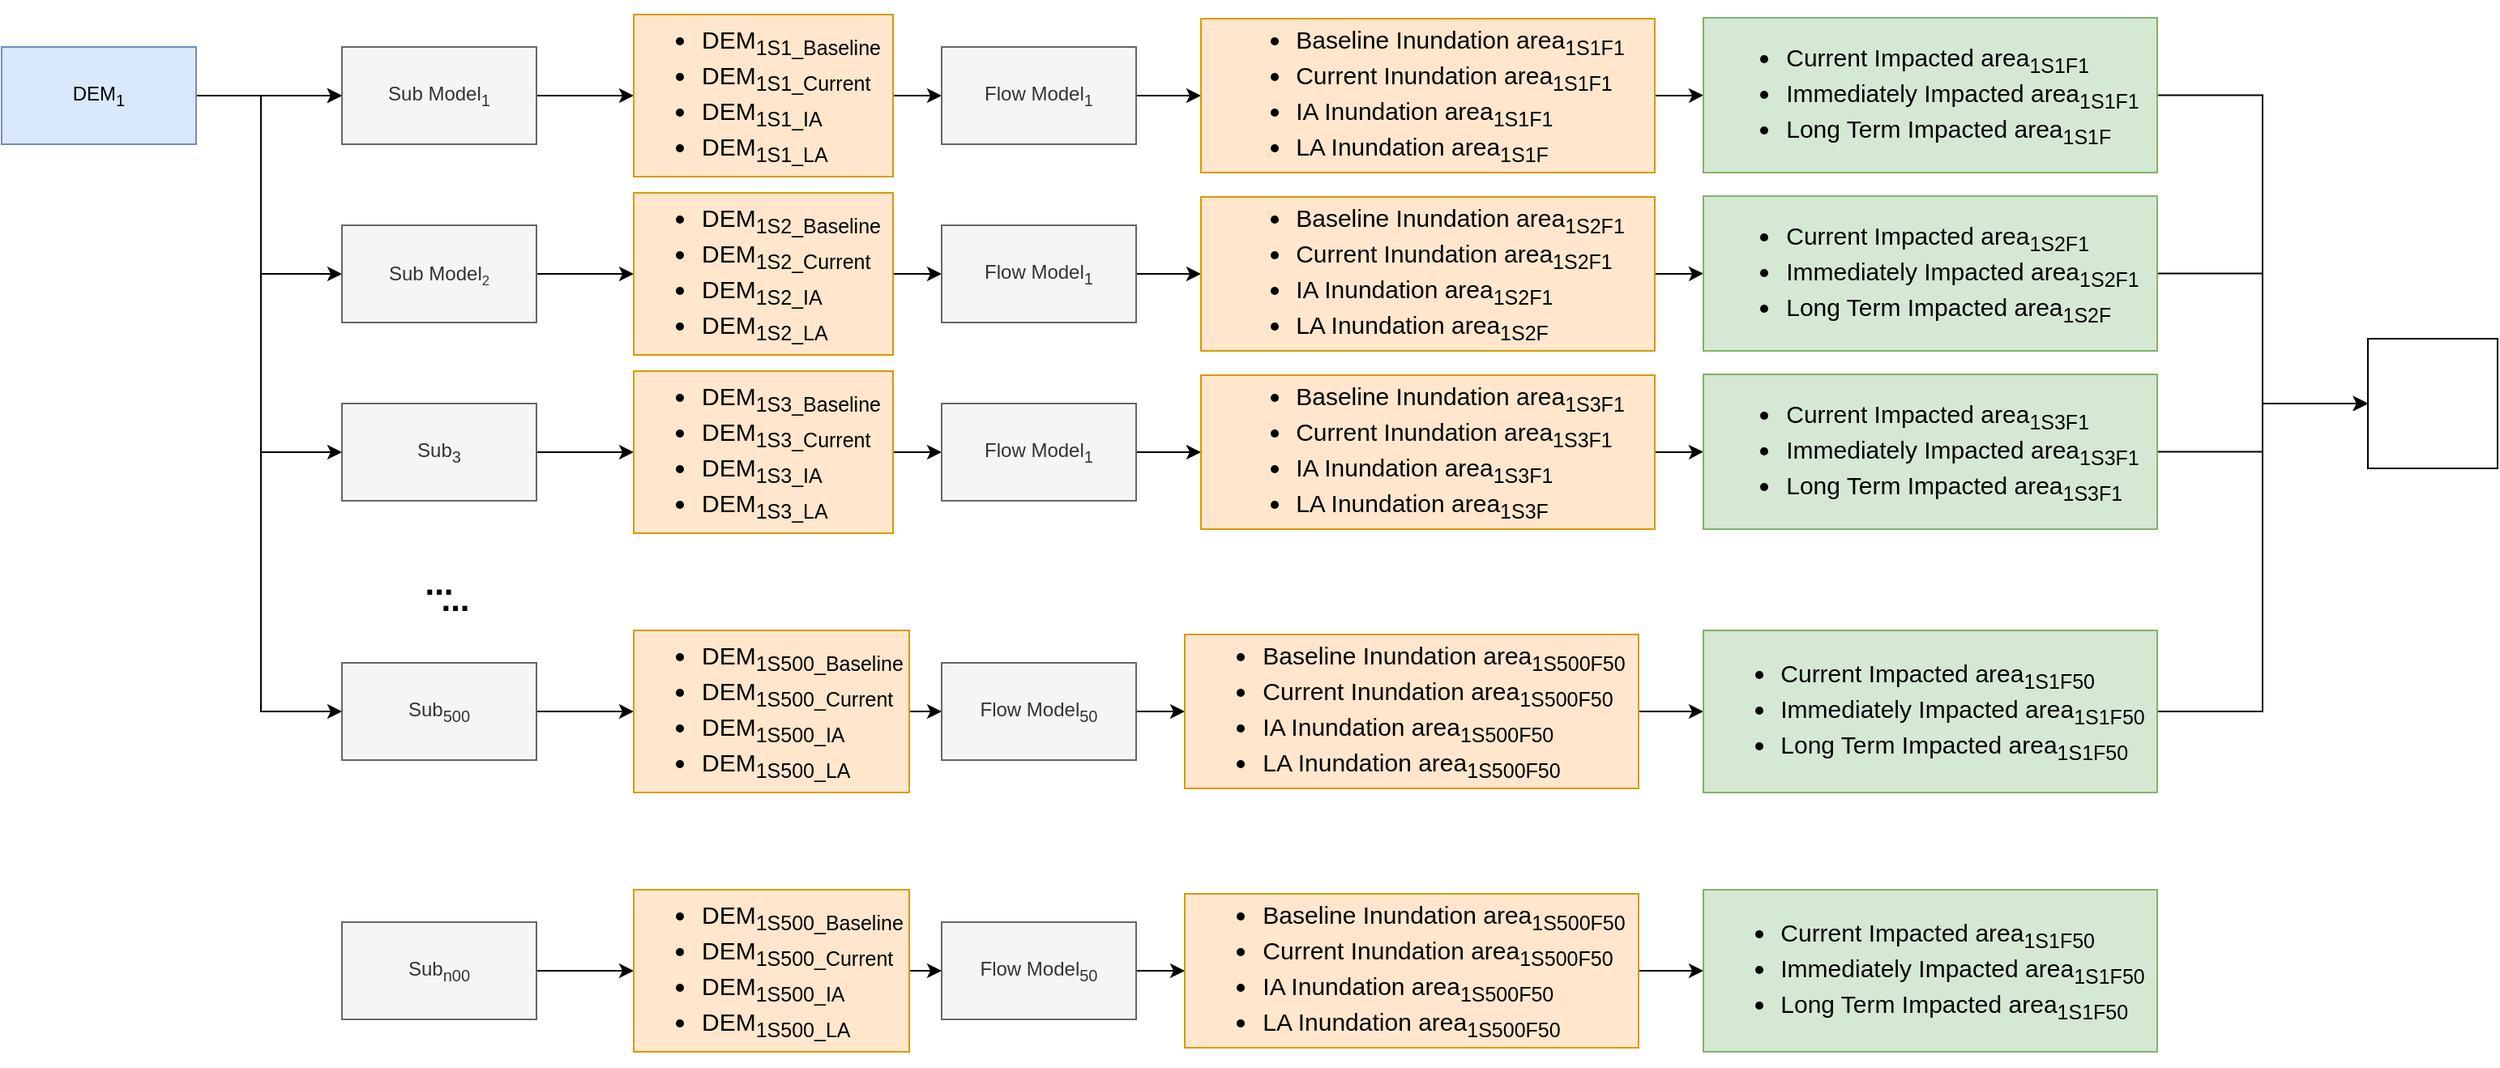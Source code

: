 <mxfile version="22.1.21" type="github">
  <diagram name="Page-1" id="-Qfp89TB7cpaRXaCVrgq">
    <mxGraphModel dx="2074" dy="1140" grid="1" gridSize="10" guides="1" tooltips="1" connect="1" arrows="1" fold="1" page="1" pageScale="1" pageWidth="1654" pageHeight="1169" math="0" shadow="0">
      <root>
        <mxCell id="0" />
        <mxCell id="1" parent="0" />
        <mxCell id="ByYncmj56QXi_yfbcFDC-7" value="" style="edgeStyle=orthogonalEdgeStyle;rounded=0;orthogonalLoop=1;jettySize=auto;html=1;" edge="1" parent="1" source="3YSTLiqjNnNqbeXAGMGi-1" target="ByYncmj56QXi_yfbcFDC-6">
          <mxGeometry relative="1" as="geometry" />
        </mxCell>
        <mxCell id="ByYncmj56QXi_yfbcFDC-8" value="" style="edgeStyle=orthogonalEdgeStyle;rounded=0;orthogonalLoop=1;jettySize=auto;html=1;" edge="1" parent="1" source="3YSTLiqjNnNqbeXAGMGi-1" target="ByYncmj56QXi_yfbcFDC-6">
          <mxGeometry relative="1" as="geometry" />
        </mxCell>
        <mxCell id="ByYncmj56QXi_yfbcFDC-10" value="" style="edgeStyle=orthogonalEdgeStyle;rounded=0;orthogonalLoop=1;jettySize=auto;html=1;entryX=0;entryY=0.5;entryDx=0;entryDy=0;" edge="1" parent="1" source="3YSTLiqjNnNqbeXAGMGi-1" target="ByYncmj56QXi_yfbcFDC-9">
          <mxGeometry relative="1" as="geometry">
            <Array as="points">
              <mxPoint x="190" y="110" />
              <mxPoint x="190" y="220" />
            </Array>
          </mxGeometry>
        </mxCell>
        <mxCell id="ByYncmj56QXi_yfbcFDC-15" style="edgeStyle=orthogonalEdgeStyle;rounded=0;orthogonalLoop=1;jettySize=auto;html=1;entryX=0;entryY=0.5;entryDx=0;entryDy=0;" edge="1" parent="1" source="3YSTLiqjNnNqbeXAGMGi-1" target="ByYncmj56QXi_yfbcFDC-16">
          <mxGeometry relative="1" as="geometry">
            <mxPoint x="230" y="360" as="targetPoint" />
            <Array as="points">
              <mxPoint x="190" y="110" />
              <mxPoint x="190" y="490" />
            </Array>
          </mxGeometry>
        </mxCell>
        <mxCell id="ByYncmj56QXi_yfbcFDC-26" style="edgeStyle=orthogonalEdgeStyle;rounded=0;orthogonalLoop=1;jettySize=auto;html=1;entryX=0;entryY=0.5;entryDx=0;entryDy=0;" edge="1" parent="1" source="3YSTLiqjNnNqbeXAGMGi-1" target="ByYncmj56QXi_yfbcFDC-11">
          <mxGeometry relative="1" as="geometry">
            <Array as="points">
              <mxPoint x="190" y="110" />
              <mxPoint x="190" y="330" />
            </Array>
          </mxGeometry>
        </mxCell>
        <mxCell id="3YSTLiqjNnNqbeXAGMGi-1" value="DEM&lt;sub&gt;1&lt;/sub&gt;" style="rounded=0;whiteSpace=wrap;html=1;fillColor=#dae8fc;strokeColor=#6c8ebf;" parent="1" vertex="1">
          <mxGeometry x="30" y="80" width="120" height="60" as="geometry" />
        </mxCell>
        <mxCell id="ByYncmj56QXi_yfbcFDC-22" style="edgeStyle=orthogonalEdgeStyle;rounded=0;orthogonalLoop=1;jettySize=auto;html=1;entryX=0;entryY=0.5;entryDx=0;entryDy=0;" edge="1" parent="1" source="ByYncmj56QXi_yfbcFDC-6" target="ByYncmj56QXi_yfbcFDC-20">
          <mxGeometry relative="1" as="geometry" />
        </mxCell>
        <mxCell id="ByYncmj56QXi_yfbcFDC-6" value="Sub Model&lt;sub&gt;1&lt;/sub&gt;" style="rounded=0;whiteSpace=wrap;html=1;fillColor=#f5f5f5;strokeColor=#666666;fontColor=#333333;" vertex="1" parent="1">
          <mxGeometry x="240" y="80" width="120" height="60" as="geometry" />
        </mxCell>
        <mxCell id="ByYncmj56QXi_yfbcFDC-28" value="" style="edgeStyle=orthogonalEdgeStyle;rounded=0;orthogonalLoop=1;jettySize=auto;html=1;" edge="1" parent="1" source="ByYncmj56QXi_yfbcFDC-9" target="ByYncmj56QXi_yfbcFDC-23">
          <mxGeometry relative="1" as="geometry" />
        </mxCell>
        <mxCell id="ByYncmj56QXi_yfbcFDC-9" value="Sub Model&lt;span style=&quot;font-size: 10px;&quot;&gt;&lt;sub&gt;2&lt;/sub&gt;&lt;/span&gt;" style="rounded=0;whiteSpace=wrap;html=1;fillColor=#f5f5f5;strokeColor=#666666;fontColor=#333333;" vertex="1" parent="1">
          <mxGeometry x="240" y="190" width="120" height="60" as="geometry" />
        </mxCell>
        <mxCell id="ByYncmj56QXi_yfbcFDC-29" value="" style="edgeStyle=orthogonalEdgeStyle;rounded=0;orthogonalLoop=1;jettySize=auto;html=1;" edge="1" parent="1" source="ByYncmj56QXi_yfbcFDC-11" target="ByYncmj56QXi_yfbcFDC-24">
          <mxGeometry relative="1" as="geometry" />
        </mxCell>
        <mxCell id="ByYncmj56QXi_yfbcFDC-11" value="Sub&lt;sub&gt;3&lt;/sub&gt;" style="rounded=0;whiteSpace=wrap;html=1;fillColor=#f5f5f5;strokeColor=#666666;fontColor=#333333;" vertex="1" parent="1">
          <mxGeometry x="240" y="300" width="120" height="60" as="geometry" />
        </mxCell>
        <mxCell id="ByYncmj56QXi_yfbcFDC-30" value="" style="edgeStyle=orthogonalEdgeStyle;rounded=0;orthogonalLoop=1;jettySize=auto;html=1;" edge="1" parent="1" source="ByYncmj56QXi_yfbcFDC-16" target="ByYncmj56QXi_yfbcFDC-27">
          <mxGeometry relative="1" as="geometry" />
        </mxCell>
        <mxCell id="ByYncmj56QXi_yfbcFDC-16" value="Sub&lt;sub&gt;500&lt;/sub&gt;" style="rounded=0;whiteSpace=wrap;html=1;fillColor=#f5f5f5;strokeColor=#666666;fontColor=#333333;" vertex="1" parent="1">
          <mxGeometry x="240" y="460" width="120" height="60" as="geometry" />
        </mxCell>
        <mxCell id="ByYncmj56QXi_yfbcFDC-19" value="&lt;font style=&quot;font-size: 21px;&quot;&gt;&lt;b&gt;...&lt;/b&gt;&lt;/font&gt;" style="text;html=1;strokeColor=none;fillColor=none;align=center;verticalAlign=middle;whiteSpace=wrap;rounded=0;" vertex="1" parent="1">
          <mxGeometry x="270" y="380" width="60" height="60" as="geometry" />
        </mxCell>
        <mxCell id="ByYncmj56QXi_yfbcFDC-36" value="" style="edgeStyle=orthogonalEdgeStyle;rounded=0;orthogonalLoop=1;jettySize=auto;html=1;" edge="1" parent="1" source="ByYncmj56QXi_yfbcFDC-20" target="ByYncmj56QXi_yfbcFDC-35">
          <mxGeometry relative="1" as="geometry" />
        </mxCell>
        <mxCell id="ByYncmj56QXi_yfbcFDC-20" value="&lt;ul style=&quot;font-size: 15px;&quot;&gt;&lt;li style=&quot;&quot;&gt;DEM&lt;sub style=&quot;border-color: var(--border-color);&quot;&gt;1S1_Baseline&lt;/sub&gt;&lt;/li&gt;&lt;li style=&quot;border-color: var(--border-color);&quot;&gt;DEM&lt;sub style=&quot;border-color: var(--border-color);&quot;&gt;1S1_Current&lt;/sub&gt;&lt;/li&gt;&lt;li style=&quot;border-color: var(--border-color);&quot;&gt;DEM&lt;sub style=&quot;border-color: var(--border-color);&quot;&gt;1S1_IA&lt;/sub&gt;&lt;/li&gt;&lt;li style=&quot;border-color: var(--border-color);&quot;&gt;DEM&lt;sub style=&quot;border-color: var(--border-color);&quot;&gt;1S1_LA&lt;/sub&gt;&lt;/li&gt;&lt;/ul&gt;" style="rounded=0;whiteSpace=wrap;html=1;align=left;fillColor=#ffe6cc;strokeColor=#d79b00;" vertex="1" parent="1">
          <mxGeometry x="420" y="60" width="160" height="100" as="geometry" />
        </mxCell>
        <mxCell id="ByYncmj56QXi_yfbcFDC-43" style="edgeStyle=orthogonalEdgeStyle;rounded=0;orthogonalLoop=1;jettySize=auto;html=1;entryX=0;entryY=0.5;entryDx=0;entryDy=0;" edge="1" parent="1" source="ByYncmj56QXi_yfbcFDC-23" target="ByYncmj56QXi_yfbcFDC-42">
          <mxGeometry relative="1" as="geometry" />
        </mxCell>
        <mxCell id="ByYncmj56QXi_yfbcFDC-23" value="&lt;ul style=&quot;font-size: 15px;&quot;&gt;&lt;li style=&quot;&quot;&gt;DEM&lt;sub style=&quot;border-color: var(--border-color);&quot;&gt;1S2_Baseline&lt;/sub&gt;&lt;/li&gt;&lt;li style=&quot;border-color: var(--border-color);&quot;&gt;DEM&lt;sub style=&quot;border-color: var(--border-color);&quot;&gt;1S2_Current&lt;/sub&gt;&lt;/li&gt;&lt;li style=&quot;border-color: var(--border-color);&quot;&gt;DEM&lt;sub style=&quot;border-color: var(--border-color);&quot;&gt;1S2_IA&lt;/sub&gt;&lt;/li&gt;&lt;li style=&quot;border-color: var(--border-color);&quot;&gt;DEM&lt;sub style=&quot;border-color: var(--border-color);&quot;&gt;1S2_LA&lt;/sub&gt;&lt;/li&gt;&lt;/ul&gt;" style="rounded=0;whiteSpace=wrap;html=1;align=left;fillColor=#ffe6cc;strokeColor=#d79b00;" vertex="1" parent="1">
          <mxGeometry x="420" y="170" width="160" height="100" as="geometry" />
        </mxCell>
        <mxCell id="ByYncmj56QXi_yfbcFDC-45" style="edgeStyle=orthogonalEdgeStyle;rounded=0;orthogonalLoop=1;jettySize=auto;html=1;" edge="1" parent="1" source="ByYncmj56QXi_yfbcFDC-24" target="ByYncmj56QXi_yfbcFDC-44">
          <mxGeometry relative="1" as="geometry" />
        </mxCell>
        <mxCell id="ByYncmj56QXi_yfbcFDC-24" value="&lt;ul style=&quot;font-size: 15px;&quot;&gt;&lt;li style=&quot;&quot;&gt;DEM&lt;sub style=&quot;border-color: var(--border-color);&quot;&gt;1S3_Baseline&lt;/sub&gt;&lt;/li&gt;&lt;li style=&quot;border-color: var(--border-color);&quot;&gt;DEM&lt;sub style=&quot;border-color: var(--border-color);&quot;&gt;1S3_Current&lt;/sub&gt;&lt;/li&gt;&lt;li style=&quot;border-color: var(--border-color);&quot;&gt;DEM&lt;sub style=&quot;border-color: var(--border-color);&quot;&gt;1S3_IA&lt;/sub&gt;&lt;/li&gt;&lt;li style=&quot;border-color: var(--border-color);&quot;&gt;DEM&lt;sub style=&quot;border-color: var(--border-color);&quot;&gt;1S3_LA&lt;/sub&gt;&lt;/li&gt;&lt;/ul&gt;" style="rounded=0;whiteSpace=wrap;html=1;align=left;fillColor=#ffe6cc;strokeColor=#d79b00;" vertex="1" parent="1">
          <mxGeometry x="420" y="280" width="160" height="100" as="geometry" />
        </mxCell>
        <mxCell id="ByYncmj56QXi_yfbcFDC-47" style="edgeStyle=orthogonalEdgeStyle;rounded=0;orthogonalLoop=1;jettySize=auto;html=1;entryX=0;entryY=0.5;entryDx=0;entryDy=0;" edge="1" parent="1" source="ByYncmj56QXi_yfbcFDC-27" target="ByYncmj56QXi_yfbcFDC-46">
          <mxGeometry relative="1" as="geometry" />
        </mxCell>
        <mxCell id="ByYncmj56QXi_yfbcFDC-27" value="&lt;ul style=&quot;font-size: 15px;&quot;&gt;&lt;li style=&quot;&quot;&gt;DEM&lt;sub style=&quot;border-color: var(--border-color);&quot;&gt;1S500_Baseline&lt;/sub&gt;&lt;/li&gt;&lt;li style=&quot;border-color: var(--border-color);&quot;&gt;DEM&lt;sub style=&quot;border-color: var(--border-color);&quot;&gt;1S500_Current&lt;/sub&gt;&lt;/li&gt;&lt;li style=&quot;border-color: var(--border-color);&quot;&gt;DEM&lt;sub style=&quot;border-color: var(--border-color);&quot;&gt;1S500_IA&lt;/sub&gt;&lt;/li&gt;&lt;li style=&quot;border-color: var(--border-color);&quot;&gt;DEM&lt;sub style=&quot;border-color: var(--border-color);&quot;&gt;1S500_LA&lt;/sub&gt;&lt;/li&gt;&lt;/ul&gt;" style="rounded=0;whiteSpace=wrap;html=1;align=left;fillColor=#ffe6cc;strokeColor=#d79b00;" vertex="1" parent="1">
          <mxGeometry x="420" y="440" width="170" height="100" as="geometry" />
        </mxCell>
        <mxCell id="ByYncmj56QXi_yfbcFDC-53" value="" style="edgeStyle=orthogonalEdgeStyle;rounded=0;orthogonalLoop=1;jettySize=auto;html=1;" edge="1" parent="1" source="ByYncmj56QXi_yfbcFDC-35" target="ByYncmj56QXi_yfbcFDC-52">
          <mxGeometry relative="1" as="geometry" />
        </mxCell>
        <mxCell id="ByYncmj56QXi_yfbcFDC-35" value="Flow Model&lt;sub&gt;1&lt;br&gt;&lt;/sub&gt;" style="whiteSpace=wrap;html=1;align=center;fillColor=#f5f5f5;strokeColor=#666666;rounded=0;fontColor=#333333;" vertex="1" parent="1">
          <mxGeometry x="610" y="80" width="120" height="60" as="geometry" />
        </mxCell>
        <mxCell id="ByYncmj56QXi_yfbcFDC-57" style="edgeStyle=orthogonalEdgeStyle;rounded=0;orthogonalLoop=1;jettySize=auto;html=1;entryX=0;entryY=0.5;entryDx=0;entryDy=0;" edge="1" parent="1" source="ByYncmj56QXi_yfbcFDC-42" target="ByYncmj56QXi_yfbcFDC-54">
          <mxGeometry relative="1" as="geometry" />
        </mxCell>
        <mxCell id="ByYncmj56QXi_yfbcFDC-42" value="Flow Model&lt;sub&gt;1&lt;br&gt;&lt;/sub&gt;" style="whiteSpace=wrap;html=1;align=center;fillColor=#f5f5f5;strokeColor=#666666;rounded=0;fontColor=#333333;" vertex="1" parent="1">
          <mxGeometry x="610" y="190" width="120" height="60" as="geometry" />
        </mxCell>
        <mxCell id="ByYncmj56QXi_yfbcFDC-58" style="edgeStyle=orthogonalEdgeStyle;rounded=0;orthogonalLoop=1;jettySize=auto;html=1;" edge="1" parent="1" source="ByYncmj56QXi_yfbcFDC-44" target="ByYncmj56QXi_yfbcFDC-55">
          <mxGeometry relative="1" as="geometry" />
        </mxCell>
        <mxCell id="ByYncmj56QXi_yfbcFDC-44" value="Flow Model&lt;sub&gt;1&lt;br&gt;&lt;/sub&gt;" style="whiteSpace=wrap;html=1;align=center;fillColor=#f5f5f5;strokeColor=#666666;rounded=0;fontColor=#333333;" vertex="1" parent="1">
          <mxGeometry x="610" y="300" width="120" height="60" as="geometry" />
        </mxCell>
        <mxCell id="ByYncmj56QXi_yfbcFDC-59" style="edgeStyle=orthogonalEdgeStyle;rounded=0;orthogonalLoop=1;jettySize=auto;html=1;entryX=0;entryY=0.5;entryDx=0;entryDy=0;" edge="1" parent="1" source="ByYncmj56QXi_yfbcFDC-46" target="ByYncmj56QXi_yfbcFDC-56">
          <mxGeometry relative="1" as="geometry" />
        </mxCell>
        <mxCell id="ByYncmj56QXi_yfbcFDC-46" value="Flow Model&lt;sub&gt;50&lt;br&gt;&lt;/sub&gt;" style="whiteSpace=wrap;html=1;align=center;fillColor=#f5f5f5;strokeColor=#666666;rounded=0;fontColor=#333333;" vertex="1" parent="1">
          <mxGeometry x="610" y="460" width="120" height="60" as="geometry" />
        </mxCell>
        <mxCell id="ByYncmj56QXi_yfbcFDC-61" value="" style="edgeStyle=orthogonalEdgeStyle;rounded=0;orthogonalLoop=1;jettySize=auto;html=1;" edge="1" parent="1" source="ByYncmj56QXi_yfbcFDC-52" target="ByYncmj56QXi_yfbcFDC-60">
          <mxGeometry relative="1" as="geometry" />
        </mxCell>
        <mxCell id="ByYncmj56QXi_yfbcFDC-52" value="&lt;ul style=&quot;font-size: 15px;&quot;&gt;&lt;li style=&quot;text-align: left;&quot;&gt;Baseline Inundation area&lt;sub&gt;1S1F1&lt;/sub&gt;&lt;/li&gt;&lt;li style=&quot;border-color: var(--border-color); text-align: left;&quot;&gt;Current Inundation area&lt;sub style=&quot;border-color: var(--border-color);&quot;&gt;1S1F1&lt;/sub&gt;&lt;/li&gt;&lt;li style=&quot;border-color: var(--border-color); text-align: left;&quot;&gt;IA Inundation area&lt;sub style=&quot;border-color: var(--border-color);&quot;&gt;1S1F1&lt;/sub&gt;&lt;/li&gt;&lt;li style=&quot;border-color: var(--border-color); text-align: left;&quot;&gt;LA Inundation area&lt;sub style=&quot;border-color: var(--border-color);&quot;&gt;1S1F&lt;br&gt;&lt;/sub&gt;&lt;/li&gt;&lt;/ul&gt;" style="whiteSpace=wrap;html=1;align=center;fillColor=#ffe6cc;strokeColor=#d79b00;rounded=0;" vertex="1" parent="1">
          <mxGeometry x="770" y="62.5" width="280" height="95" as="geometry" />
        </mxCell>
        <mxCell id="ByYncmj56QXi_yfbcFDC-63" value="" style="edgeStyle=orthogonalEdgeStyle;rounded=0;orthogonalLoop=1;jettySize=auto;html=1;" edge="1" parent="1" source="ByYncmj56QXi_yfbcFDC-54" target="ByYncmj56QXi_yfbcFDC-62">
          <mxGeometry relative="1" as="geometry" />
        </mxCell>
        <mxCell id="ByYncmj56QXi_yfbcFDC-54" value="&lt;ul style=&quot;font-size: 15px;&quot;&gt;&lt;li style=&quot;border-color: var(--border-color); text-align: left;&quot;&gt;Baseline Inundation area&lt;sub style=&quot;border-color: var(--border-color);&quot;&gt;1S2F1&lt;/sub&gt;&lt;/li&gt;&lt;li style=&quot;border-color: var(--border-color); text-align: left;&quot;&gt;Current Inundation area&lt;sub style=&quot;border-color: var(--border-color);&quot;&gt;1S2F1&lt;/sub&gt;&lt;/li&gt;&lt;li style=&quot;border-color: var(--border-color); text-align: left;&quot;&gt;IA Inundation area&lt;sub style=&quot;border-color: var(--border-color);&quot;&gt;1S2F1&lt;/sub&gt;&lt;/li&gt;&lt;li style=&quot;border-color: var(--border-color); text-align: left;&quot;&gt;LA Inundation area&lt;sub style=&quot;border-color: var(--border-color);&quot;&gt;1S2F&lt;/sub&gt;&lt;/li&gt;&lt;/ul&gt;" style="whiteSpace=wrap;html=1;align=center;fillColor=#ffe6cc;strokeColor=#d79b00;rounded=0;" vertex="1" parent="1">
          <mxGeometry x="770" y="172.5" width="280" height="95" as="geometry" />
        </mxCell>
        <mxCell id="ByYncmj56QXi_yfbcFDC-65" value="" style="edgeStyle=orthogonalEdgeStyle;rounded=0;orthogonalLoop=1;jettySize=auto;html=1;" edge="1" parent="1" source="ByYncmj56QXi_yfbcFDC-55" target="ByYncmj56QXi_yfbcFDC-64">
          <mxGeometry relative="1" as="geometry" />
        </mxCell>
        <mxCell id="ByYncmj56QXi_yfbcFDC-55" value="&lt;ul style=&quot;font-size: 15px;&quot;&gt;&lt;li style=&quot;border-color: var(--border-color); text-align: left;&quot;&gt;Baseline Inundation area&lt;sub style=&quot;border-color: var(--border-color);&quot;&gt;1S3F1&lt;/sub&gt;&lt;/li&gt;&lt;li style=&quot;border-color: var(--border-color); text-align: left;&quot;&gt;Current Inundation area&lt;sub style=&quot;border-color: var(--border-color);&quot;&gt;1S3F1&lt;/sub&gt;&lt;/li&gt;&lt;li style=&quot;border-color: var(--border-color); text-align: left;&quot;&gt;IA Inundation area&lt;sub style=&quot;border-color: var(--border-color);&quot;&gt;1S3F1&lt;/sub&gt;&lt;/li&gt;&lt;li style=&quot;border-color: var(--border-color); text-align: left;&quot;&gt;LA Inundation area&lt;sub style=&quot;border-color: var(--border-color);&quot;&gt;1S3F&lt;/sub&gt;&lt;/li&gt;&lt;/ul&gt;" style="whiteSpace=wrap;html=1;align=center;fillColor=#ffe6cc;strokeColor=#d79b00;rounded=0;" vertex="1" parent="1">
          <mxGeometry x="770" y="282.5" width="280" height="95" as="geometry" />
        </mxCell>
        <mxCell id="ByYncmj56QXi_yfbcFDC-67" value="" style="edgeStyle=orthogonalEdgeStyle;rounded=0;orthogonalLoop=1;jettySize=auto;html=1;" edge="1" parent="1" source="ByYncmj56QXi_yfbcFDC-56" target="ByYncmj56QXi_yfbcFDC-66">
          <mxGeometry relative="1" as="geometry" />
        </mxCell>
        <mxCell id="ByYncmj56QXi_yfbcFDC-56" value="&lt;ul style=&quot;font-size: 15px;&quot;&gt;&lt;li style=&quot;border-color: var(--border-color); text-align: left;&quot;&gt;Baseline Inundation area&lt;sub style=&quot;border-color: var(--border-color);&quot;&gt;1S500F50&lt;/sub&gt;&lt;/li&gt;&lt;li style=&quot;border-color: var(--border-color); text-align: left;&quot;&gt;Current Inundation area&lt;sub style=&quot;border-color: var(--border-color);&quot;&gt;1S500F50&lt;/sub&gt;&lt;/li&gt;&lt;li style=&quot;border-color: var(--border-color); text-align: left;&quot;&gt;IA Inundation area&lt;sub style=&quot;border-color: var(--border-color);&quot;&gt;1S500F50&lt;/sub&gt;&lt;/li&gt;&lt;li style=&quot;border-color: var(--border-color); text-align: left;&quot;&gt;LA Inundation area&lt;sub style=&quot;border-color: var(--border-color);&quot;&gt;1S500F50&lt;/sub&gt;&lt;/li&gt;&lt;/ul&gt;" style="whiteSpace=wrap;html=1;align=center;fillColor=#ffe6cc;strokeColor=#d79b00;rounded=0;" vertex="1" parent="1">
          <mxGeometry x="760" y="442.5" width="280" height="95" as="geometry" />
        </mxCell>
        <mxCell id="ByYncmj56QXi_yfbcFDC-69" style="edgeStyle=orthogonalEdgeStyle;rounded=0;orthogonalLoop=1;jettySize=auto;html=1;entryX=0;entryY=0.5;entryDx=0;entryDy=0;" edge="1" parent="1" source="ByYncmj56QXi_yfbcFDC-60" target="ByYncmj56QXi_yfbcFDC-68">
          <mxGeometry relative="1" as="geometry" />
        </mxCell>
        <mxCell id="ByYncmj56QXi_yfbcFDC-60" value="&lt;ul style=&quot;border-color: var(--border-color); font-size: 15px;&quot;&gt;&lt;li style=&quot;border-color: var(--border-color); text-align: left;&quot;&gt;Current Impacted area&lt;sub style=&quot;border-color: var(--border-color);&quot;&gt;1S1F1&lt;/sub&gt;&lt;/li&gt;&lt;li style=&quot;border-color: var(--border-color); text-align: left;&quot;&gt;Immediately Impacted area&lt;sub style=&quot;border-color: var(--border-color);&quot;&gt;1S1F1&lt;/sub&gt;&lt;/li&gt;&lt;li style=&quot;text-align: left; border-color: var(--border-color);&quot;&gt;Long Term Impacted area&lt;sub style=&quot;border-color: var(--border-color);&quot;&gt;1S1F&lt;/sub&gt;&lt;/li&gt;&lt;/ul&gt;" style="whiteSpace=wrap;html=1;align=center;fillColor=#d5e8d4;strokeColor=#82b366;rounded=0;" vertex="1" parent="1">
          <mxGeometry x="1080" y="62" width="280" height="95.5" as="geometry" />
        </mxCell>
        <mxCell id="ByYncmj56QXi_yfbcFDC-70" style="edgeStyle=orthogonalEdgeStyle;rounded=0;orthogonalLoop=1;jettySize=auto;html=1;entryX=0;entryY=0.5;entryDx=0;entryDy=0;" edge="1" parent="1" source="ByYncmj56QXi_yfbcFDC-62" target="ByYncmj56QXi_yfbcFDC-68">
          <mxGeometry relative="1" as="geometry" />
        </mxCell>
        <mxCell id="ByYncmj56QXi_yfbcFDC-62" value="&lt;ul style=&quot;border-color: var(--border-color); font-size: 15px;&quot;&gt;&lt;li style=&quot;border-color: var(--border-color); text-align: left;&quot;&gt;Current Impacted area&lt;sub style=&quot;border-color: var(--border-color);&quot;&gt;1S2F1&lt;/sub&gt;&lt;/li&gt;&lt;li style=&quot;border-color: var(--border-color); text-align: left;&quot;&gt;Immediately Impacted area&lt;sub style=&quot;border-color: var(--border-color);&quot;&gt;1S2F1&lt;/sub&gt;&lt;/li&gt;&lt;li style=&quot;text-align: left; border-color: var(--border-color);&quot;&gt;Long Term Impacted area&lt;sub style=&quot;border-color: var(--border-color);&quot;&gt;1S2F&lt;/sub&gt;&lt;/li&gt;&lt;/ul&gt;" style="whiteSpace=wrap;html=1;align=center;fillColor=#d5e8d4;strokeColor=#82b366;rounded=0;" vertex="1" parent="1">
          <mxGeometry x="1080" y="172" width="280" height="95.5" as="geometry" />
        </mxCell>
        <mxCell id="ByYncmj56QXi_yfbcFDC-71" style="edgeStyle=orthogonalEdgeStyle;rounded=0;orthogonalLoop=1;jettySize=auto;html=1;" edge="1" parent="1" source="ByYncmj56QXi_yfbcFDC-64" target="ByYncmj56QXi_yfbcFDC-68">
          <mxGeometry relative="1" as="geometry" />
        </mxCell>
        <mxCell id="ByYncmj56QXi_yfbcFDC-64" value="&lt;ul style=&quot;border-color: var(--border-color); font-size: 15px;&quot;&gt;&lt;li style=&quot;border-color: var(--border-color); text-align: left;&quot;&gt;Current Impacted area&lt;sub style=&quot;border-color: var(--border-color);&quot;&gt;1S3F1&lt;/sub&gt;&lt;/li&gt;&lt;li style=&quot;border-color: var(--border-color); text-align: left;&quot;&gt;Immediately Impacted area&lt;sub style=&quot;border-color: var(--border-color);&quot;&gt;1S3F1&lt;/sub&gt;&lt;/li&gt;&lt;li style=&quot;text-align: left; border-color: var(--border-color);&quot;&gt;Long Term Impacted area&lt;sub style=&quot;border-color: var(--border-color);&quot;&gt;1S3F1&lt;/sub&gt;&lt;/li&gt;&lt;/ul&gt;" style="whiteSpace=wrap;html=1;align=center;fillColor=#d5e8d4;strokeColor=#82b366;rounded=0;" vertex="1" parent="1">
          <mxGeometry x="1080" y="282" width="280" height="95.5" as="geometry" />
        </mxCell>
        <mxCell id="ByYncmj56QXi_yfbcFDC-72" style="edgeStyle=orthogonalEdgeStyle;rounded=0;orthogonalLoop=1;jettySize=auto;html=1;entryX=0;entryY=0.5;entryDx=0;entryDy=0;" edge="1" parent="1" source="ByYncmj56QXi_yfbcFDC-66" target="ByYncmj56QXi_yfbcFDC-68">
          <mxGeometry relative="1" as="geometry">
            <mxPoint x="1430" y="300" as="targetPoint" />
          </mxGeometry>
        </mxCell>
        <mxCell id="ByYncmj56QXi_yfbcFDC-66" value="&lt;ul style=&quot;border-color: var(--border-color); font-size: 15px;&quot;&gt;&lt;li style=&quot;border-color: var(--border-color); text-align: left;&quot;&gt;Current Impacted area&lt;sub style=&quot;border-color: var(--border-color);&quot;&gt;1S1F50&lt;/sub&gt;&lt;/li&gt;&lt;li style=&quot;border-color: var(--border-color); text-align: left;&quot;&gt;Immediately Impacted area&lt;sub style=&quot;border-color: var(--border-color);&quot;&gt;1S1F50&lt;/sub&gt;&lt;/li&gt;&lt;li style=&quot;text-align: left; border-color: var(--border-color);&quot;&gt;Long Term Impacted area&lt;sub style=&quot;border-color: var(--border-color);&quot;&gt;1S1F50&lt;/sub&gt;&lt;/li&gt;&lt;/ul&gt;" style="whiteSpace=wrap;html=1;align=center;fillColor=#d5e8d4;strokeColor=#82b366;rounded=0;" vertex="1" parent="1">
          <mxGeometry x="1080" y="440" width="280" height="100" as="geometry" />
        </mxCell>
        <mxCell id="ByYncmj56QXi_yfbcFDC-68" value="" style="whiteSpace=wrap;html=1;aspect=fixed;" vertex="1" parent="1">
          <mxGeometry x="1490" y="260" width="80" height="80" as="geometry" />
        </mxCell>
        <mxCell id="ByYncmj56QXi_yfbcFDC-75" value="&lt;font style=&quot;font-size: 21px;&quot;&gt;&lt;b&gt;...&lt;/b&gt;&lt;/font&gt;" style="text;html=1;strokeColor=none;fillColor=none;align=center;verticalAlign=middle;whiteSpace=wrap;rounded=0;" vertex="1" parent="1">
          <mxGeometry x="280" y="390" width="60" height="60" as="geometry" />
        </mxCell>
        <mxCell id="ByYncmj56QXi_yfbcFDC-76" value="" style="edgeStyle=orthogonalEdgeStyle;rounded=0;orthogonalLoop=1;jettySize=auto;html=1;" edge="1" parent="1" source="ByYncmj56QXi_yfbcFDC-77" target="ByYncmj56QXi_yfbcFDC-79">
          <mxGeometry relative="1" as="geometry" />
        </mxCell>
        <mxCell id="ByYncmj56QXi_yfbcFDC-77" value="Sub&lt;sub&gt;n00&lt;/sub&gt;" style="rounded=0;whiteSpace=wrap;html=1;fillColor=#f5f5f5;strokeColor=#666666;fontColor=#333333;" vertex="1" parent="1">
          <mxGeometry x="240" y="620" width="120" height="60" as="geometry" />
        </mxCell>
        <mxCell id="ByYncmj56QXi_yfbcFDC-78" style="edgeStyle=orthogonalEdgeStyle;rounded=0;orthogonalLoop=1;jettySize=auto;html=1;entryX=0;entryY=0.5;entryDx=0;entryDy=0;" edge="1" parent="1" source="ByYncmj56QXi_yfbcFDC-79" target="ByYncmj56QXi_yfbcFDC-81">
          <mxGeometry relative="1" as="geometry" />
        </mxCell>
        <mxCell id="ByYncmj56QXi_yfbcFDC-79" value="&lt;ul style=&quot;font-size: 15px;&quot;&gt;&lt;li style=&quot;&quot;&gt;DEM&lt;sub style=&quot;border-color: var(--border-color);&quot;&gt;1S500_Baseline&lt;/sub&gt;&lt;/li&gt;&lt;li style=&quot;border-color: var(--border-color);&quot;&gt;DEM&lt;sub style=&quot;border-color: var(--border-color);&quot;&gt;1S500_Current&lt;/sub&gt;&lt;/li&gt;&lt;li style=&quot;border-color: var(--border-color);&quot;&gt;DEM&lt;sub style=&quot;border-color: var(--border-color);&quot;&gt;1S500_IA&lt;/sub&gt;&lt;/li&gt;&lt;li style=&quot;border-color: var(--border-color);&quot;&gt;DEM&lt;sub style=&quot;border-color: var(--border-color);&quot;&gt;1S500_LA&lt;/sub&gt;&lt;/li&gt;&lt;/ul&gt;" style="rounded=0;whiteSpace=wrap;html=1;align=left;fillColor=#ffe6cc;strokeColor=#d79b00;" vertex="1" parent="1">
          <mxGeometry x="420" y="600" width="170" height="100" as="geometry" />
        </mxCell>
        <mxCell id="ByYncmj56QXi_yfbcFDC-80" style="edgeStyle=orthogonalEdgeStyle;rounded=0;orthogonalLoop=1;jettySize=auto;html=1;entryX=0;entryY=0.5;entryDx=0;entryDy=0;" edge="1" parent="1" source="ByYncmj56QXi_yfbcFDC-81" target="ByYncmj56QXi_yfbcFDC-83">
          <mxGeometry relative="1" as="geometry" />
        </mxCell>
        <mxCell id="ByYncmj56QXi_yfbcFDC-81" value="Flow Model&lt;sub&gt;50&lt;br&gt;&lt;/sub&gt;" style="whiteSpace=wrap;html=1;align=center;fillColor=#f5f5f5;strokeColor=#666666;rounded=0;fontColor=#333333;" vertex="1" parent="1">
          <mxGeometry x="610" y="620" width="120" height="60" as="geometry" />
        </mxCell>
        <mxCell id="ByYncmj56QXi_yfbcFDC-82" value="" style="edgeStyle=orthogonalEdgeStyle;rounded=0;orthogonalLoop=1;jettySize=auto;html=1;" edge="1" parent="1" source="ByYncmj56QXi_yfbcFDC-83" target="ByYncmj56QXi_yfbcFDC-84">
          <mxGeometry relative="1" as="geometry" />
        </mxCell>
        <mxCell id="ByYncmj56QXi_yfbcFDC-83" value="&lt;ul style=&quot;font-size: 15px;&quot;&gt;&lt;li style=&quot;border-color: var(--border-color); text-align: left;&quot;&gt;Baseline Inundation area&lt;sub style=&quot;border-color: var(--border-color);&quot;&gt;1S500F50&lt;/sub&gt;&lt;/li&gt;&lt;li style=&quot;border-color: var(--border-color); text-align: left;&quot;&gt;Current Inundation area&lt;sub style=&quot;border-color: var(--border-color);&quot;&gt;1S500F50&lt;/sub&gt;&lt;/li&gt;&lt;li style=&quot;border-color: var(--border-color); text-align: left;&quot;&gt;IA Inundation area&lt;sub style=&quot;border-color: var(--border-color);&quot;&gt;1S500F50&lt;/sub&gt;&lt;/li&gt;&lt;li style=&quot;border-color: var(--border-color); text-align: left;&quot;&gt;LA Inundation area&lt;sub style=&quot;border-color: var(--border-color);&quot;&gt;1S500F50&lt;/sub&gt;&lt;/li&gt;&lt;/ul&gt;" style="whiteSpace=wrap;html=1;align=center;fillColor=#ffe6cc;strokeColor=#d79b00;rounded=0;" vertex="1" parent="1">
          <mxGeometry x="760" y="602.5" width="280" height="95" as="geometry" />
        </mxCell>
        <mxCell id="ByYncmj56QXi_yfbcFDC-84" value="&lt;ul style=&quot;border-color: var(--border-color); font-size: 15px;&quot;&gt;&lt;li style=&quot;border-color: var(--border-color); text-align: left;&quot;&gt;Current Impacted area&lt;sub style=&quot;border-color: var(--border-color);&quot;&gt;1S1F50&lt;/sub&gt;&lt;/li&gt;&lt;li style=&quot;border-color: var(--border-color); text-align: left;&quot;&gt;Immediately Impacted area&lt;sub style=&quot;border-color: var(--border-color);&quot;&gt;1S1F50&lt;/sub&gt;&lt;/li&gt;&lt;li style=&quot;text-align: left; border-color: var(--border-color);&quot;&gt;Long Term Impacted area&lt;sub style=&quot;border-color: var(--border-color);&quot;&gt;1S1F50&lt;/sub&gt;&lt;/li&gt;&lt;/ul&gt;" style="whiteSpace=wrap;html=1;align=center;fillColor=#d5e8d4;strokeColor=#82b366;rounded=0;" vertex="1" parent="1">
          <mxGeometry x="1080" y="600" width="280" height="100" as="geometry" />
        </mxCell>
      </root>
    </mxGraphModel>
  </diagram>
</mxfile>
